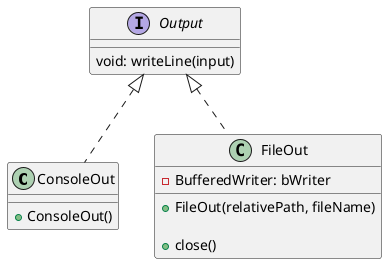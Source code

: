 @startuml
'https://plantuml.com/class-diagram

class ConsoleOut implements Output {
    +ConsoleOut()
}

class FileOut implements Output {
    -BufferedWriter: bWriter

    +FileOut(relativePath, fileName)

    +close()
}

interface Output {
    void: writeLine(input)
}

@enduml